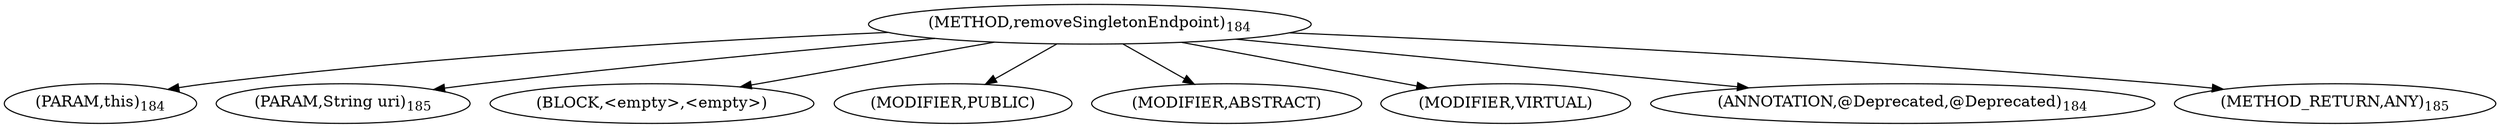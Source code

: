 digraph "removeSingletonEndpoint" {  
"155" [label = <(METHOD,removeSingletonEndpoint)<SUB>184</SUB>> ]
"156" [label = <(PARAM,this)<SUB>184</SUB>> ]
"157" [label = <(PARAM,String uri)<SUB>185</SUB>> ]
"158" [label = <(BLOCK,&lt;empty&gt;,&lt;empty&gt;)> ]
"159" [label = <(MODIFIER,PUBLIC)> ]
"160" [label = <(MODIFIER,ABSTRACT)> ]
"161" [label = <(MODIFIER,VIRTUAL)> ]
"162" [label = <(ANNOTATION,@Deprecated,@Deprecated)<SUB>184</SUB>> ]
"163" [label = <(METHOD_RETURN,ANY)<SUB>185</SUB>> ]
  "155" -> "156" 
  "155" -> "157" 
  "155" -> "158" 
  "155" -> "159" 
  "155" -> "160" 
  "155" -> "161" 
  "155" -> "162" 
  "155" -> "163" 
}
